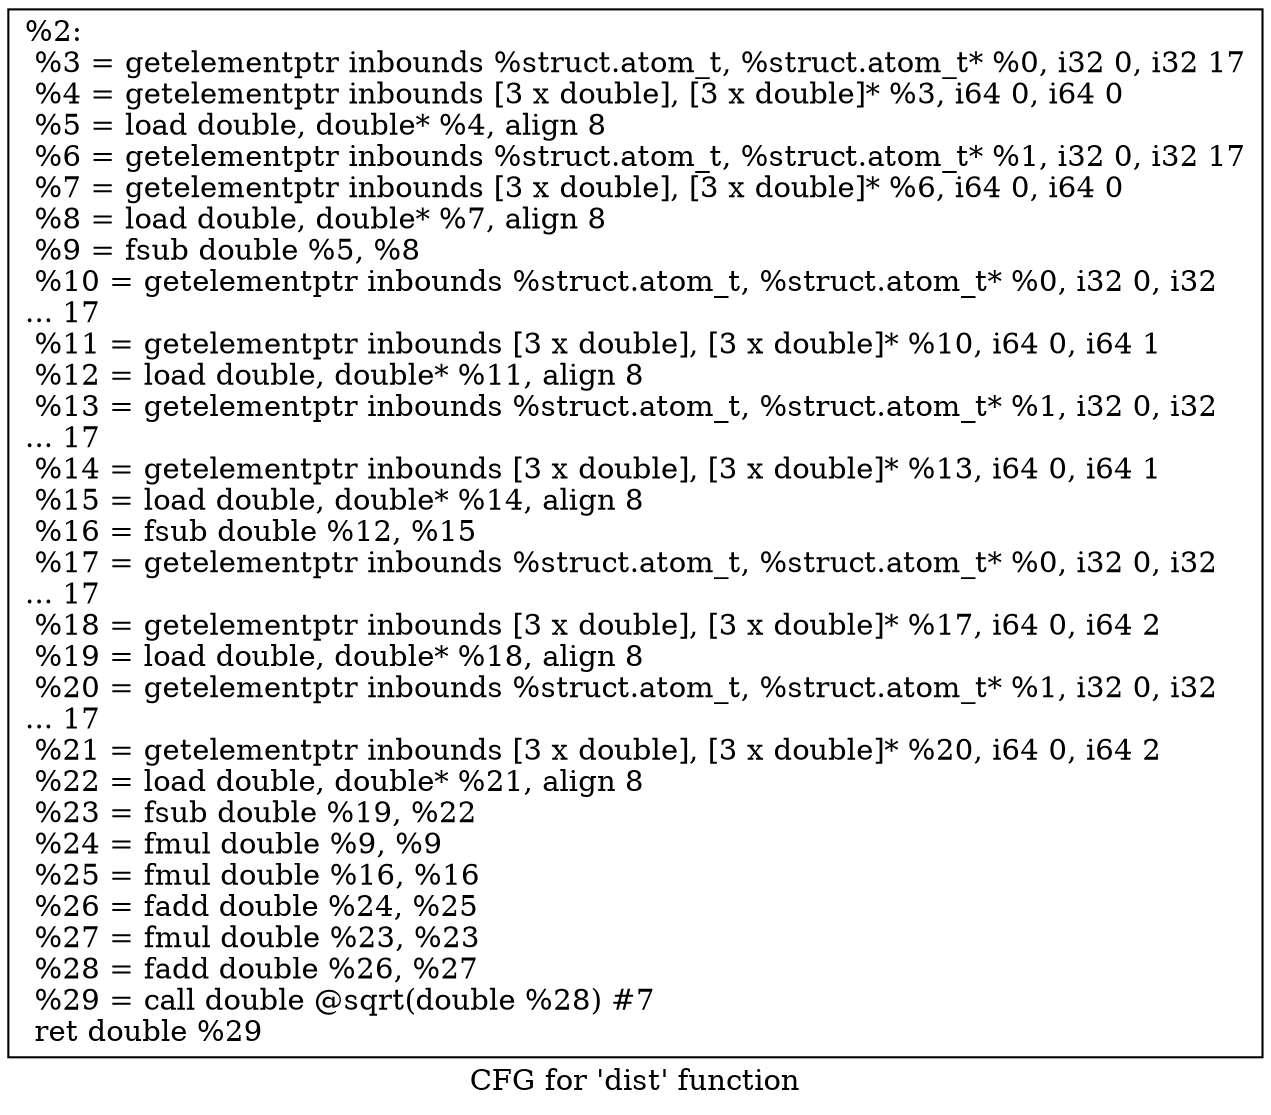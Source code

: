 digraph "CFG for 'dist' function" {
	label="CFG for 'dist' function";

	Node0x15034c0 [shape=record,label="{%2:\l  %3 = getelementptr inbounds %struct.atom_t, %struct.atom_t* %0, i32 0, i32 17\l  %4 = getelementptr inbounds [3 x double], [3 x double]* %3, i64 0, i64 0\l  %5 = load double, double* %4, align 8\l  %6 = getelementptr inbounds %struct.atom_t, %struct.atom_t* %1, i32 0, i32 17\l  %7 = getelementptr inbounds [3 x double], [3 x double]* %6, i64 0, i64 0\l  %8 = load double, double* %7, align 8\l  %9 = fsub double %5, %8\l  %10 = getelementptr inbounds %struct.atom_t, %struct.atom_t* %0, i32 0, i32\l... 17\l  %11 = getelementptr inbounds [3 x double], [3 x double]* %10, i64 0, i64 1\l  %12 = load double, double* %11, align 8\l  %13 = getelementptr inbounds %struct.atom_t, %struct.atom_t* %1, i32 0, i32\l... 17\l  %14 = getelementptr inbounds [3 x double], [3 x double]* %13, i64 0, i64 1\l  %15 = load double, double* %14, align 8\l  %16 = fsub double %12, %15\l  %17 = getelementptr inbounds %struct.atom_t, %struct.atom_t* %0, i32 0, i32\l... 17\l  %18 = getelementptr inbounds [3 x double], [3 x double]* %17, i64 0, i64 2\l  %19 = load double, double* %18, align 8\l  %20 = getelementptr inbounds %struct.atom_t, %struct.atom_t* %1, i32 0, i32\l... 17\l  %21 = getelementptr inbounds [3 x double], [3 x double]* %20, i64 0, i64 2\l  %22 = load double, double* %21, align 8\l  %23 = fsub double %19, %22\l  %24 = fmul double %9, %9\l  %25 = fmul double %16, %16\l  %26 = fadd double %24, %25\l  %27 = fmul double %23, %23\l  %28 = fadd double %26, %27\l  %29 = call double @sqrt(double %28) #7\l  ret double %29\l}"];
}
